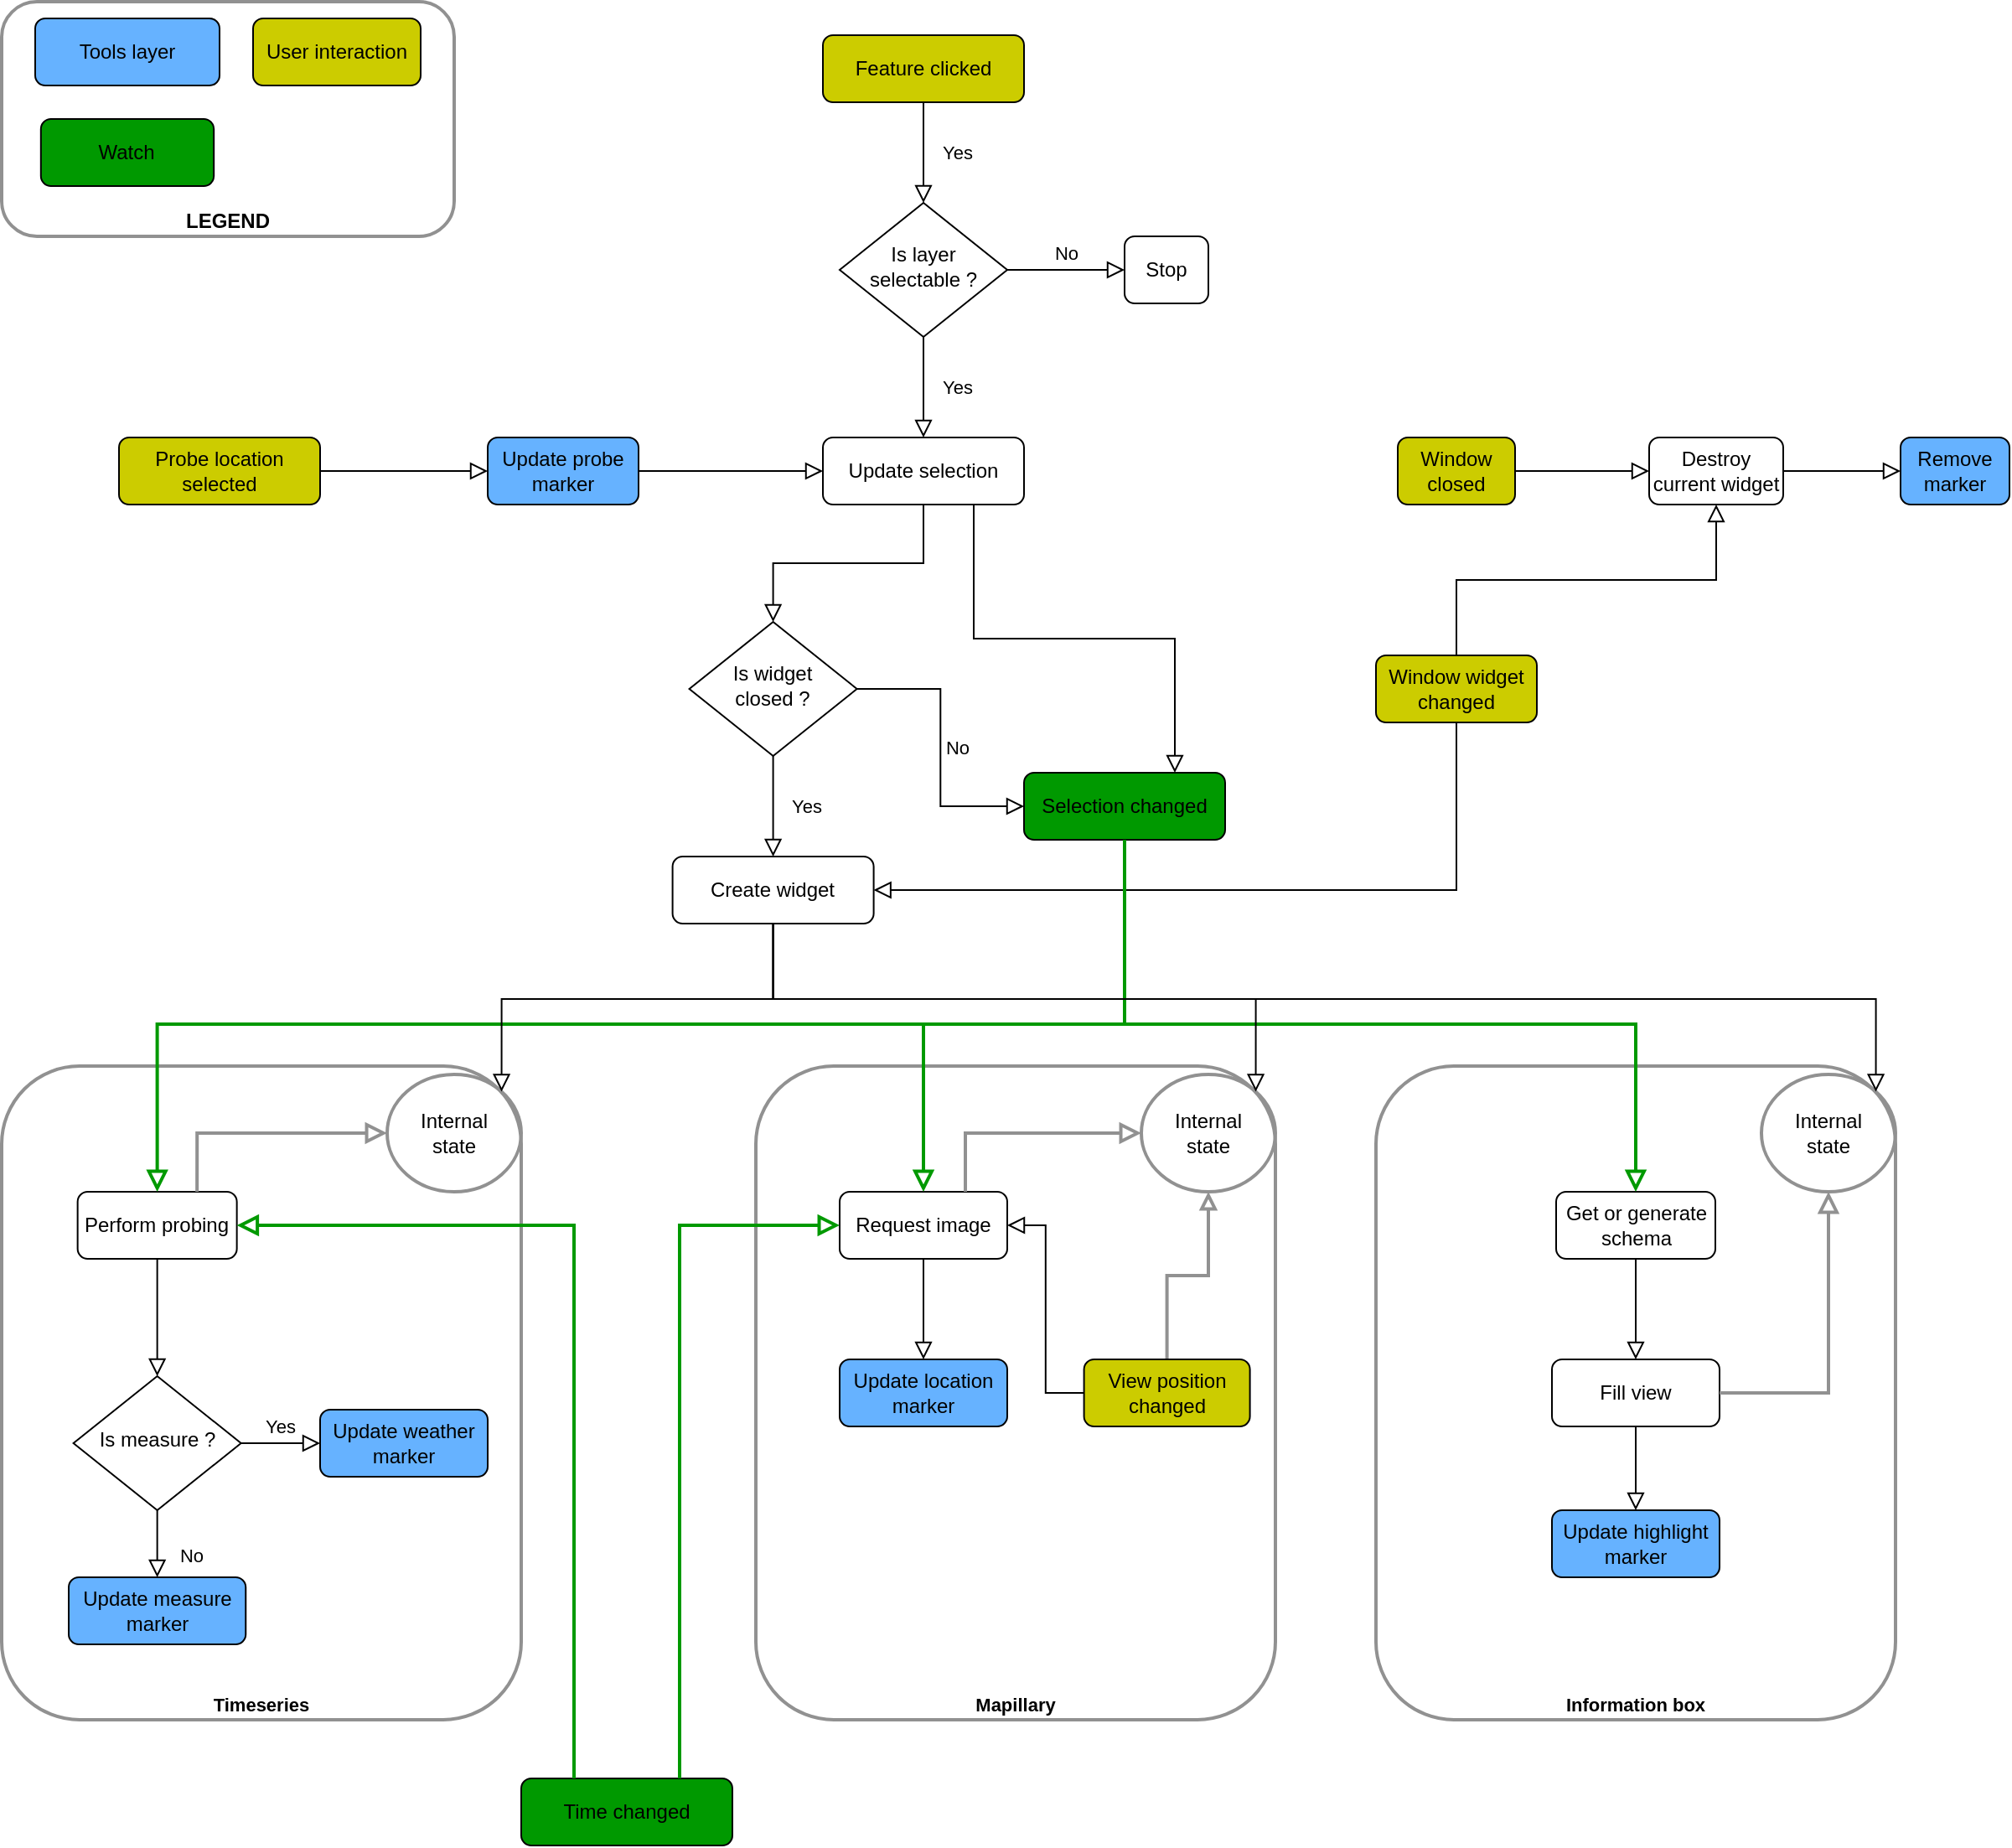 <mxfile version="13.0.2" type="github" pages="2">
  <diagram id="C5RBs43oDa-KdzZeNtuy" name="Version 1">
    <mxGraphModel grid="1" gridSize="10" guides="1" tooltips="1" connect="1" arrows="1" page="1" fold="1" pageScale="1" pageWidth="827" pageHeight="1169" math="0" shadow="0">
      <root>
        <mxCell id="WIyWlLk6GJQsqaUBKTNV-0" />
        <mxCell id="WIyWlLk6GJQsqaUBKTNV-1" parent="WIyWlLk6GJQsqaUBKTNV-0" />
        <mxCell id="vfSfb78cWZUa1gDCjAym-44" value="&lt;span style=&quot;font-size: 11px ; font-weight: 700&quot;&gt;Mapillary&lt;/span&gt;" style="rounded=1;whiteSpace=wrap;html=1;strokeColor=#919191;strokeWidth=2;fillColor=#FFFFFF00;verticalAlign=bottom;" parent="WIyWlLk6GJQsqaUBKTNV-1" vertex="1">
          <mxGeometry x="510" y="665" width="310" height="390" as="geometry" />
        </mxCell>
        <mxCell id="vfSfb78cWZUa1gDCjAym-45" value="&lt;span style=&quot;font-size: 11px&quot;&gt;&lt;b&gt;Information box&lt;br&gt;&lt;/b&gt;&lt;/span&gt;" style="rounded=1;whiteSpace=wrap;html=1;strokeColor=#919191;strokeWidth=2;fillColor=#FFFFFF00;verticalAlign=bottom;" parent="WIyWlLk6GJQsqaUBKTNV-1" vertex="1">
          <mxGeometry x="880" y="665" width="310" height="390" as="geometry" />
        </mxCell>
        <mxCell id="vfSfb78cWZUa1gDCjAym-43" value="&lt;span style=&quot;font-size: 11px ; font-weight: 700&quot;&gt;Timeseries&lt;/span&gt;" style="rounded=1;whiteSpace=wrap;html=1;strokeColor=#919191;strokeWidth=2;fillColor=#FFFFFF00;verticalAlign=bottom;" parent="WIyWlLk6GJQsqaUBKTNV-1" vertex="1">
          <mxGeometry x="60" y="665" width="310" height="390" as="geometry" />
        </mxCell>
        <mxCell id="WIyWlLk6GJQsqaUBKTNV-8" value="No" style="rounded=0;html=1;jettySize=auto;orthogonalLoop=1;fontSize=11;endArrow=block;endFill=0;endSize=8;strokeWidth=1;shadow=0;labelBackgroundColor=none;edgeStyle=orthogonalEdgeStyle;" parent="WIyWlLk6GJQsqaUBKTNV-1" source="WIyWlLk6GJQsqaUBKTNV-10" target="WIyWlLk6GJQsqaUBKTNV-11" edge="1">
          <mxGeometry x="0.333" y="20" relative="1" as="geometry">
            <mxPoint as="offset" />
          </mxGeometry>
        </mxCell>
        <mxCell id="WIyWlLk6GJQsqaUBKTNV-9" value="Yes" style="edgeStyle=orthogonalEdgeStyle;rounded=0;html=1;jettySize=auto;orthogonalLoop=1;fontSize=11;endArrow=block;endFill=0;endSize=8;strokeWidth=1;shadow=0;labelBackgroundColor=none;" parent="WIyWlLk6GJQsqaUBKTNV-1" source="WIyWlLk6GJQsqaUBKTNV-10" target="WIyWlLk6GJQsqaUBKTNV-12" edge="1">
          <mxGeometry y="10" relative="1" as="geometry">
            <mxPoint as="offset" />
          </mxGeometry>
        </mxCell>
        <mxCell id="WIyWlLk6GJQsqaUBKTNV-10" value="Is measure ?" style="rhombus;whiteSpace=wrap;html=1;shadow=0;fontFamily=Helvetica;fontSize=12;align=center;strokeWidth=1;spacing=6;spacingTop=-4;" parent="WIyWlLk6GJQsqaUBKTNV-1" vertex="1">
          <mxGeometry x="102.82" y="850" width="100" height="80" as="geometry" />
        </mxCell>
        <mxCell id="WIyWlLk6GJQsqaUBKTNV-11" value="Update measure marker" style="rounded=1;whiteSpace=wrap;html=1;fontSize=12;glass=0;strokeWidth=1;shadow=0;fillColor=#66B2FF;" parent="WIyWlLk6GJQsqaUBKTNV-1" vertex="1">
          <mxGeometry x="100.0" y="970" width="105.63" height="40" as="geometry" />
        </mxCell>
        <mxCell id="WIyWlLk6GJQsqaUBKTNV-12" value="Update weather marker" style="rounded=1;whiteSpace=wrap;html=1;fontSize=12;glass=0;strokeWidth=1;shadow=0;fillColor=#66B2FF;" parent="WIyWlLk6GJQsqaUBKTNV-1" vertex="1">
          <mxGeometry x="250" y="870" width="100" height="40" as="geometry" />
        </mxCell>
        <mxCell id="pCW0Gb2x2I5zyQrK6hDG-2" style="edgeStyle=orthogonalEdgeStyle;rounded=0;orthogonalLoop=1;jettySize=auto;html=1;exitX=0.5;exitY=1;exitDx=0;exitDy=0;entryX=0.5;entryY=0;entryDx=0;entryDy=0;endArrow=block;endFill=0;endSize=8;" parent="WIyWlLk6GJQsqaUBKTNV-1" source="ssbct8zx-_CwylW5RjRk-0" target="WIyWlLk6GJQsqaUBKTNV-10" edge="1">
          <mxGeometry relative="1" as="geometry" />
        </mxCell>
        <mxCell id="ssbct8zx-_CwylW5RjRk-0" value="Perform probing" style="rounded=1;whiteSpace=wrap;html=1;fontSize=12;glass=0;strokeWidth=1;shadow=0;" parent="WIyWlLk6GJQsqaUBKTNV-1" vertex="1">
          <mxGeometry x="105.32" y="740" width="95" height="40" as="geometry" />
        </mxCell>
        <mxCell id="ssbct8zx-_CwylW5RjRk-12" value="Update location marker" style="rounded=1;whiteSpace=wrap;html=1;fontSize=12;glass=0;strokeWidth=1;shadow=0;fillColor=#66B2FF;" parent="WIyWlLk6GJQsqaUBKTNV-1" vertex="1">
          <mxGeometry x="560" y="840" width="100" height="40" as="geometry" />
        </mxCell>
        <mxCell id="ssbct8zx-_CwylW5RjRk-13" value="Request image" style="rounded=1;whiteSpace=wrap;html=1;fontSize=12;glass=0;strokeWidth=1;shadow=0;" parent="WIyWlLk6GJQsqaUBKTNV-1" vertex="1">
          <mxGeometry x="560" y="740" width="100" height="40" as="geometry" />
        </mxCell>
        <mxCell id="pCW0Gb2x2I5zyQrK6hDG-4" style="edgeStyle=orthogonalEdgeStyle;rounded=0;orthogonalLoop=1;jettySize=auto;html=1;exitX=0.5;exitY=1;exitDx=0;exitDy=0;endArrow=block;endFill=0;endSize=8;" parent="WIyWlLk6GJQsqaUBKTNV-1" source="ssbct8zx-_CwylW5RjRk-13" target="ssbct8zx-_CwylW5RjRk-12" edge="1">
          <mxGeometry relative="1" as="geometry">
            <mxPoint x="339.7" y="860" as="sourcePoint" />
            <mxPoint x="609.7" y="900" as="targetPoint" />
          </mxGeometry>
        </mxCell>
        <mxCell id="pCW0Gb2x2I5zyQrK6hDG-7" value="Yes" style="rounded=0;html=1;jettySize=auto;orthogonalLoop=1;fontSize=11;endArrow=block;endFill=0;endSize=8;strokeWidth=1;shadow=0;labelBackgroundColor=none;edgeStyle=orthogonalEdgeStyle;entryX=0.5;entryY=0;entryDx=0;entryDy=0;" parent="WIyWlLk6GJQsqaUBKTNV-1" source="pCW0Gb2x2I5zyQrK6hDG-9" target="WIyWlLk6GJQsqaUBKTNV-3" edge="1">
          <mxGeometry y="20" relative="1" as="geometry">
            <mxPoint as="offset" />
          </mxGeometry>
        </mxCell>
        <mxCell id="pCW0Gb2x2I5zyQrK6hDG-8" value="No" style="edgeStyle=orthogonalEdgeStyle;rounded=0;html=1;jettySize=auto;orthogonalLoop=1;fontSize=11;endArrow=block;endFill=0;endSize=8;strokeWidth=1;shadow=0;labelBackgroundColor=none;" parent="WIyWlLk6GJQsqaUBKTNV-1" source="pCW0Gb2x2I5zyQrK6hDG-9" target="pCW0Gb2x2I5zyQrK6hDG-10" edge="1">
          <mxGeometry y="10" relative="1" as="geometry">
            <mxPoint as="offset" />
          </mxGeometry>
        </mxCell>
        <mxCell id="pCW0Gb2x2I5zyQrK6hDG-9" value="Is layer selectable ?" style="rhombus;whiteSpace=wrap;html=1;shadow=0;fontFamily=Helvetica;fontSize=12;align=center;strokeWidth=1;spacing=6;spacingTop=-4;" parent="WIyWlLk6GJQsqaUBKTNV-1" vertex="1">
          <mxGeometry x="560" y="150" width="100" height="80" as="geometry" />
        </mxCell>
        <mxCell id="pCW0Gb2x2I5zyQrK6hDG-10" value="Stop" style="rounded=1;whiteSpace=wrap;html=1;fontSize=12;glass=0;strokeWidth=1;shadow=0;" parent="WIyWlLk6GJQsqaUBKTNV-1" vertex="1">
          <mxGeometry x="730" y="170" width="50" height="40" as="geometry" />
        </mxCell>
        <mxCell id="pCW0Gb2x2I5zyQrK6hDG-15" value="Fill view" style="rounded=1;whiteSpace=wrap;html=1;fontSize=12;glass=0;strokeWidth=1;shadow=0;" parent="WIyWlLk6GJQsqaUBKTNV-1" vertex="1">
          <mxGeometry x="985.0" y="840" width="100" height="40" as="geometry" />
        </mxCell>
        <mxCell id="pCW0Gb2x2I5zyQrK6hDG-16" style="edgeStyle=orthogonalEdgeStyle;rounded=0;orthogonalLoop=1;jettySize=auto;html=1;exitX=0.5;exitY=1;exitDx=0;exitDy=0;entryX=0.5;entryY=0;entryDx=0;entryDy=0;endArrow=block;endFill=0;endSize=8;" parent="WIyWlLk6GJQsqaUBKTNV-1" source="pCW0Gb2x2I5zyQrK6hDG-17" target="pCW0Gb2x2I5zyQrK6hDG-15" edge="1">
          <mxGeometry relative="1" as="geometry">
            <mxPoint x="1022.52" y="830" as="targetPoint" />
          </mxGeometry>
        </mxCell>
        <mxCell id="pCW0Gb2x2I5zyQrK6hDG-17" value="Get or generate schema" style="rounded=1;whiteSpace=wrap;html=1;fontSize=12;glass=0;strokeWidth=1;shadow=0;" parent="WIyWlLk6GJQsqaUBKTNV-1" vertex="1">
          <mxGeometry x="987.5" y="740" width="95" height="40" as="geometry" />
        </mxCell>
        <mxCell id="pCW0Gb2x2I5zyQrK6hDG-20" value="Time changed" style="rounded=1;whiteSpace=wrap;html=1;fontSize=12;glass=0;strokeWidth=1;shadow=0;fillColor=#009900;" parent="WIyWlLk6GJQsqaUBKTNV-1" vertex="1">
          <mxGeometry x="370" y="1090" width="126" height="40" as="geometry" />
        </mxCell>
        <mxCell id="pCW0Gb2x2I5zyQrK6hDG-21" style="edgeStyle=orthogonalEdgeStyle;rounded=0;orthogonalLoop=1;jettySize=auto;html=1;exitX=0.25;exitY=0;exitDx=0;exitDy=0;entryX=1;entryY=0.5;entryDx=0;entryDy=0;endArrow=block;endFill=0;endSize=8;strokeColor=#009900;strokeWidth=2;" parent="WIyWlLk6GJQsqaUBKTNV-1" source="pCW0Gb2x2I5zyQrK6hDG-20" target="ssbct8zx-_CwylW5RjRk-0" edge="1">
          <mxGeometry relative="1" as="geometry">
            <mxPoint x="265.02" y="1060" as="sourcePoint" />
            <mxPoint x="372.52" y="990" as="targetPoint" />
          </mxGeometry>
        </mxCell>
        <mxCell id="pCW0Gb2x2I5zyQrK6hDG-22" style="edgeStyle=orthogonalEdgeStyle;rounded=0;orthogonalLoop=1;jettySize=auto;html=1;exitX=0.75;exitY=0;exitDx=0;exitDy=0;entryX=0;entryY=0.5;entryDx=0;entryDy=0;endArrow=block;endFill=0;endSize=8;strokeWidth=2;strokeColor=#009900;" parent="WIyWlLk6GJQsqaUBKTNV-1" source="pCW0Gb2x2I5zyQrK6hDG-20" target="ssbct8zx-_CwylW5RjRk-13" edge="1">
          <mxGeometry relative="1" as="geometry">
            <mxPoint x="406.52" y="1220" as="sourcePoint" />
            <mxPoint x="406.52" y="989" as="targetPoint" />
          </mxGeometry>
        </mxCell>
        <mxCell id="pCW0Gb2x2I5zyQrK6hDG-23" value="Probe location selected" style="rounded=1;whiteSpace=wrap;html=1;fontSize=12;glass=0;strokeWidth=1;shadow=0;fillColor=#CCCC00;" parent="WIyWlLk6GJQsqaUBKTNV-1" vertex="1">
          <mxGeometry x="130" y="290" width="120" height="40" as="geometry" />
        </mxCell>
        <mxCell id="pCW0Gb2x2I5zyQrK6hDG-24" style="edgeStyle=orthogonalEdgeStyle;rounded=0;orthogonalLoop=1;jettySize=auto;html=1;endArrow=block;endFill=0;endSize=8;entryX=0;entryY=0.5;entryDx=0;entryDy=0;" parent="WIyWlLk6GJQsqaUBKTNV-1" source="vfSfb78cWZUa1gDCjAym-16" target="WIyWlLk6GJQsqaUBKTNV-3" edge="1">
          <mxGeometry relative="1" as="geometry">
            <mxPoint x="120" y="1020" as="sourcePoint" />
            <mxPoint x="40" y="120" as="targetPoint" />
          </mxGeometry>
        </mxCell>
        <mxCell id="pCW0Gb2x2I5zyQrK6hDG-25" value="Window widget changed" style="rounded=1;whiteSpace=wrap;html=1;fontSize=12;glass=0;strokeWidth=1;shadow=0;fillColor=#CCCC00;" parent="WIyWlLk6GJQsqaUBKTNV-1" vertex="1">
          <mxGeometry x="880" y="420" width="96" height="40" as="geometry" />
        </mxCell>
        <mxCell id="pCW0Gb2x2I5zyQrK6hDG-29" value="Destroy current widget" style="rounded=1;whiteSpace=wrap;html=1;fontSize=12;glass=0;strokeWidth=1;shadow=0;" parent="WIyWlLk6GJQsqaUBKTNV-1" vertex="1">
          <mxGeometry x="1043" y="290" width="80" height="40" as="geometry" />
        </mxCell>
        <mxCell id="pCW0Gb2x2I5zyQrK6hDG-30" style="edgeStyle=orthogonalEdgeStyle;rounded=0;orthogonalLoop=1;jettySize=auto;html=1;exitX=1;exitY=0.5;exitDx=0;exitDy=0;entryX=0;entryY=0.5;entryDx=0;entryDy=0;endArrow=block;endFill=0;endSize=8;" parent="WIyWlLk6GJQsqaUBKTNV-1" source="vfSfb78cWZUa1gDCjAym-10" target="pCW0Gb2x2I5zyQrK6hDG-29" edge="1">
          <mxGeometry relative="1" as="geometry">
            <mxPoint x="875.5" y="-40" as="sourcePoint" />
            <mxPoint x="983" y="-110" as="targetPoint" />
          </mxGeometry>
        </mxCell>
        <mxCell id="pCW0Gb2x2I5zyQrK6hDG-33" value="Remove&lt;br&gt;marker" style="rounded=1;whiteSpace=wrap;html=1;fontSize=12;glass=0;strokeWidth=1;shadow=0;fillColor=#66B2FF;" parent="WIyWlLk6GJQsqaUBKTNV-1" vertex="1">
          <mxGeometry x="1193" y="290" width="65" height="40" as="geometry" />
        </mxCell>
        <mxCell id="pCW0Gb2x2I5zyQrK6hDG-34" style="edgeStyle=orthogonalEdgeStyle;rounded=0;orthogonalLoop=1;jettySize=auto;html=1;exitX=1;exitY=0.5;exitDx=0;exitDy=0;endArrow=block;endFill=0;endSize=8;" parent="WIyWlLk6GJQsqaUBKTNV-1" source="pCW0Gb2x2I5zyQrK6hDG-29" target="pCW0Gb2x2I5zyQrK6hDG-33" edge="1">
          <mxGeometry relative="1" as="geometry">
            <mxPoint x="875.5" y="-40" as="sourcePoint" />
            <mxPoint x="1203" y="310" as="targetPoint" />
          </mxGeometry>
        </mxCell>
        <mxCell id="vfSfb78cWZUa1gDCjAym-0" value="Feature clicked" style="rounded=1;whiteSpace=wrap;html=1;fontSize=12;glass=0;strokeWidth=1;shadow=0;fillColor=#CCCC00;" parent="WIyWlLk6GJQsqaUBKTNV-1" vertex="1">
          <mxGeometry x="550" y="50" width="120" height="40" as="geometry" />
        </mxCell>
        <mxCell id="WIyWlLk6GJQsqaUBKTNV-3" value="Update selection" style="rounded=1;whiteSpace=wrap;html=1;fontSize=12;glass=0;strokeWidth=1;shadow=0;" parent="WIyWlLk6GJQsqaUBKTNV-1" vertex="1">
          <mxGeometry x="550" y="290" width="120" height="40" as="geometry" />
        </mxCell>
        <mxCell id="vfSfb78cWZUa1gDCjAym-4" value="Create widget" style="rounded=1;whiteSpace=wrap;html=1;fontSize=12;glass=0;strokeWidth=1;shadow=0;" parent="WIyWlLk6GJQsqaUBKTNV-1" vertex="1">
          <mxGeometry x="460.3" y="540" width="120" height="40" as="geometry" />
        </mxCell>
        <mxCell id="vfSfb78cWZUa1gDCjAym-6" style="edgeStyle=orthogonalEdgeStyle;rounded=0;orthogonalLoop=1;jettySize=auto;html=1;exitX=0.5;exitY=1;exitDx=0;exitDy=0;endArrow=block;endFill=0;endSize=8;entryX=0.5;entryY=0;entryDx=0;entryDy=0;" parent="WIyWlLk6GJQsqaUBKTNV-1" source="WIyWlLk6GJQsqaUBKTNV-3" target="vfSfb78cWZUa1gDCjAym-38" edge="1">
          <mxGeometry relative="1" as="geometry">
            <mxPoint x="620" y="620" as="sourcePoint" />
            <mxPoint x="610" y="370" as="targetPoint" />
          </mxGeometry>
        </mxCell>
        <mxCell id="vfSfb78cWZUa1gDCjAym-10" value="Window closed" style="rounded=1;whiteSpace=wrap;html=1;fillColor=#CCCC00;" parent="WIyWlLk6GJQsqaUBKTNV-1" vertex="1">
          <mxGeometry x="893" y="290" width="70" height="40" as="geometry" />
        </mxCell>
        <mxCell id="vfSfb78cWZUa1gDCjAym-11" value="Update highlight marker" style="rounded=1;whiteSpace=wrap;html=1;fontSize=12;glass=0;strokeWidth=1;shadow=0;fillColor=#66B2FF;" parent="WIyWlLk6GJQsqaUBKTNV-1" vertex="1">
          <mxGeometry x="985.0" y="930" width="100" height="40" as="geometry" />
        </mxCell>
        <mxCell id="vfSfb78cWZUa1gDCjAym-12" style="edgeStyle=orthogonalEdgeStyle;rounded=0;orthogonalLoop=1;jettySize=auto;html=1;exitX=0.5;exitY=1;exitDx=0;exitDy=0;entryX=0.5;entryY=0;entryDx=0;entryDy=0;endArrow=block;endFill=0;endSize=8;" parent="WIyWlLk6GJQsqaUBKTNV-1" source="pCW0Gb2x2I5zyQrK6hDG-15" target="vfSfb78cWZUa1gDCjAym-11" edge="1">
          <mxGeometry relative="1" as="geometry">
            <mxPoint x="1020.02" y="880" as="sourcePoint" />
            <mxPoint x="1020.02" y="950" as="targetPoint" />
          </mxGeometry>
        </mxCell>
        <mxCell id="vfSfb78cWZUa1gDCjAym-13" style="edgeStyle=orthogonalEdgeStyle;rounded=0;orthogonalLoop=1;jettySize=auto;html=1;exitX=0.5;exitY=1;exitDx=0;exitDy=0;endArrow=block;endFill=0;endSize=8;entryX=1;entryY=0.5;entryDx=0;entryDy=0;" parent="WIyWlLk6GJQsqaUBKTNV-1" source="pCW0Gb2x2I5zyQrK6hDG-25" target="vfSfb78cWZUa1gDCjAym-4" edge="1">
          <mxGeometry relative="1" as="geometry">
            <mxPoint x="1173" y="520" as="sourcePoint" />
            <mxPoint x="928" y="540" as="targetPoint" />
          </mxGeometry>
        </mxCell>
        <mxCell id="vfSfb78cWZUa1gDCjAym-15" style="edgeStyle=orthogonalEdgeStyle;rounded=0;orthogonalLoop=1;jettySize=auto;html=1;exitX=0.5;exitY=0;exitDx=0;exitDy=0;endArrow=block;endFill=0;endSize=8;entryX=0.5;entryY=1;entryDx=0;entryDy=0;" parent="WIyWlLk6GJQsqaUBKTNV-1" source="pCW0Gb2x2I5zyQrK6hDG-25" target="pCW0Gb2x2I5zyQrK6hDG-29" edge="1">
          <mxGeometry relative="1" as="geometry">
            <mxPoint x="1133" y="400" as="sourcePoint" />
            <mxPoint x="1123" y="300" as="targetPoint" />
          </mxGeometry>
        </mxCell>
        <mxCell id="vfSfb78cWZUa1gDCjAym-16" value="Update probe marker" style="rounded=1;whiteSpace=wrap;html=1;fontSize=12;glass=0;strokeWidth=1;shadow=0;fillColor=#66B2FF;" parent="WIyWlLk6GJQsqaUBKTNV-1" vertex="1">
          <mxGeometry x="350" y="290" width="90" height="40" as="geometry" />
        </mxCell>
        <mxCell id="vfSfb78cWZUa1gDCjAym-17" style="edgeStyle=orthogonalEdgeStyle;rounded=0;orthogonalLoop=1;jettySize=auto;html=1;exitX=1;exitY=0.5;exitDx=0;exitDy=0;endArrow=block;endFill=0;endSize=8;entryX=0;entryY=0.5;entryDx=0;entryDy=0;" parent="WIyWlLk6GJQsqaUBKTNV-1" source="pCW0Gb2x2I5zyQrK6hDG-23" target="vfSfb78cWZUa1gDCjAym-16" edge="1">
          <mxGeometry relative="1" as="geometry">
            <mxPoint x="220" y="350" as="sourcePoint" />
            <mxPoint x="580" y="470" as="targetPoint" />
          </mxGeometry>
        </mxCell>
        <mxCell id="kpdP6daO70CKiv6XmIbO-0" style="edgeStyle=orthogonalEdgeStyle;rounded=0;orthogonalLoop=1;jettySize=auto;html=1;endArrow=block;endFill=0;strokeWidth=2;strokeColor=#919191;" edge="1" parent="WIyWlLk6GJQsqaUBKTNV-1" source="vfSfb78cWZUa1gDCjAym-21" target="vfSfb78cWZUa1gDCjAym-51">
          <mxGeometry relative="1" as="geometry" />
        </mxCell>
        <mxCell id="vfSfb78cWZUa1gDCjAym-21" value="View position changed" style="rounded=1;whiteSpace=wrap;html=1;fontSize=12;glass=0;strokeWidth=1;shadow=0;fillColor=#CCCC00;" parent="WIyWlLk6GJQsqaUBKTNV-1" vertex="1">
          <mxGeometry x="705.8" y="840" width="99" height="40" as="geometry" />
        </mxCell>
        <mxCell id="vfSfb78cWZUa1gDCjAym-22" style="edgeStyle=orthogonalEdgeStyle;rounded=0;orthogonalLoop=1;jettySize=auto;html=1;exitX=0;exitY=0.5;exitDx=0;exitDy=0;entryX=1;entryY=0.5;entryDx=0;entryDy=0;endArrow=block;endFill=0;endSize=8;" parent="WIyWlLk6GJQsqaUBKTNV-1" source="vfSfb78cWZUa1gDCjAym-21" target="ssbct8zx-_CwylW5RjRk-13" edge="1">
          <mxGeometry relative="1" as="geometry">
            <mxPoint x="528.2" y="1000" as="sourcePoint" />
            <mxPoint x="569.7" y="750" as="targetPoint" />
          </mxGeometry>
        </mxCell>
        <mxCell id="vfSfb78cWZUa1gDCjAym-24" value="Selection changed" style="rounded=1;whiteSpace=wrap;html=1;fontSize=12;glass=0;strokeWidth=1;shadow=0;fillColor=#009900;" parent="WIyWlLk6GJQsqaUBKTNV-1" vertex="1">
          <mxGeometry x="670" y="490" width="120" height="40" as="geometry" />
        </mxCell>
        <mxCell id="vfSfb78cWZUa1gDCjAym-25" style="edgeStyle=orthogonalEdgeStyle;rounded=0;orthogonalLoop=1;jettySize=auto;html=1;exitX=0.5;exitY=1;exitDx=0;exitDy=0;entryX=0.5;entryY=0;entryDx=0;entryDy=0;endArrow=block;endFill=0;endSize=8;strokeWidth=2;strokeColor=#009900;" parent="WIyWlLk6GJQsqaUBKTNV-1" source="vfSfb78cWZUa1gDCjAym-24" target="ssbct8zx-_CwylW5RjRk-13" edge="1">
          <mxGeometry relative="1" as="geometry">
            <mxPoint x="528.2" y="930" as="sourcePoint" />
            <mxPoint x="569.7" y="680" as="targetPoint" />
            <Array as="points">
              <mxPoint x="730" y="640" />
              <mxPoint x="610" y="640" />
            </Array>
          </mxGeometry>
        </mxCell>
        <mxCell id="vfSfb78cWZUa1gDCjAym-26" style="edgeStyle=orthogonalEdgeStyle;rounded=0;orthogonalLoop=1;jettySize=auto;html=1;exitX=0.5;exitY=1;exitDx=0;exitDy=0;entryX=0.5;entryY=0;entryDx=0;entryDy=0;endArrow=block;endFill=0;endSize=8;strokeWidth=2;strokeColor=#009900;" parent="WIyWlLk6GJQsqaUBKTNV-1" source="vfSfb78cWZUa1gDCjAym-24" target="ssbct8zx-_CwylW5RjRk-0" edge="1">
          <mxGeometry relative="1" as="geometry">
            <mxPoint x="819.7" y="1070" as="sourcePoint" />
            <mxPoint x="644.7" y="700" as="targetPoint" />
            <Array as="points">
              <mxPoint x="730" y="640" />
              <mxPoint x="153" y="640" />
            </Array>
          </mxGeometry>
        </mxCell>
        <mxCell id="vfSfb78cWZUa1gDCjAym-27" style="edgeStyle=orthogonalEdgeStyle;rounded=0;orthogonalLoop=1;jettySize=auto;html=1;exitX=0.5;exitY=1;exitDx=0;exitDy=0;endArrow=block;endFill=0;endSize=8;strokeColor=#009900;strokeWidth=2;" parent="WIyWlLk6GJQsqaUBKTNV-1" source="vfSfb78cWZUa1gDCjAym-24" target="pCW0Gb2x2I5zyQrK6hDG-17" edge="1">
          <mxGeometry relative="1" as="geometry">
            <mxPoint x="759.7" y="1090" as="sourcePoint" />
            <mxPoint x="185.02" y="680" as="targetPoint" />
            <Array as="points">
              <mxPoint x="730" y="640" />
              <mxPoint x="1035" y="640" />
            </Array>
          </mxGeometry>
        </mxCell>
        <mxCell id="vfSfb78cWZUa1gDCjAym-33" value="" style="group" parent="WIyWlLk6GJQsqaUBKTNV-1" vertex="1" connectable="0">
          <mxGeometry x="60" y="30" width="270" height="140" as="geometry" />
        </mxCell>
        <mxCell id="vfSfb78cWZUa1gDCjAym-23" value="Tools layer" style="rounded=1;whiteSpace=wrap;html=1;fontSize=12;glass=0;strokeWidth=1;shadow=0;fillColor=#66B2FF;" parent="vfSfb78cWZUa1gDCjAym-33" vertex="1">
          <mxGeometry x="20" y="10" width="110" height="40" as="geometry" />
        </mxCell>
        <mxCell id="vfSfb78cWZUa1gDCjAym-28" value="Watch" style="rounded=1;whiteSpace=wrap;html=1;fontSize=12;glass=0;strokeWidth=1;shadow=0;fillColor=#009900;" parent="vfSfb78cWZUa1gDCjAym-33" vertex="1">
          <mxGeometry x="23.41" y="70" width="103.18" height="40" as="geometry" />
        </mxCell>
        <mxCell id="vfSfb78cWZUa1gDCjAym-29" value="User interaction" style="rounded=1;whiteSpace=wrap;html=1;fillColor=#CCCC00;" parent="vfSfb78cWZUa1gDCjAym-33" vertex="1">
          <mxGeometry x="150" y="10" width="100" height="40" as="geometry" />
        </mxCell>
        <mxCell id="vfSfb78cWZUa1gDCjAym-32" value="LEGEND" style="rounded=1;whiteSpace=wrap;html=1;fillColor=#FFFFFF00;strokeWidth=2;strokeColor=#919191;verticalAlign=bottom;fontStyle=1" parent="vfSfb78cWZUa1gDCjAym-33" vertex="1">
          <mxGeometry width="270" height="140" as="geometry" />
        </mxCell>
        <mxCell id="vfSfb78cWZUa1gDCjAym-35" value="Yes" style="rounded=0;html=1;jettySize=auto;orthogonalLoop=1;fontSize=11;endArrow=block;endFill=0;endSize=8;strokeWidth=1;shadow=0;labelBackgroundColor=none;edgeStyle=orthogonalEdgeStyle;exitX=0.5;exitY=1;exitDx=0;exitDy=0;" parent="WIyWlLk6GJQsqaUBKTNV-1" source="vfSfb78cWZUa1gDCjAym-0" target="pCW0Gb2x2I5zyQrK6hDG-9" edge="1">
          <mxGeometry y="20" relative="1" as="geometry">
            <mxPoint as="offset" />
            <mxPoint x="620" y="250" as="sourcePoint" />
            <mxPoint x="620" y="300" as="targetPoint" />
          </mxGeometry>
        </mxCell>
        <mxCell id="vfSfb78cWZUa1gDCjAym-36" value="Yes" style="rounded=0;html=1;jettySize=auto;orthogonalLoop=1;fontSize=11;endArrow=block;endFill=0;endSize=8;strokeWidth=1;shadow=0;labelBackgroundColor=none;edgeStyle=orthogonalEdgeStyle;" parent="WIyWlLk6GJQsqaUBKTNV-1" source="vfSfb78cWZUa1gDCjAym-38" target="vfSfb78cWZUa1gDCjAym-4" edge="1">
          <mxGeometry y="20" relative="1" as="geometry">
            <mxPoint as="offset" />
            <mxPoint x="610" y="510" as="targetPoint" />
          </mxGeometry>
        </mxCell>
        <mxCell id="vfSfb78cWZUa1gDCjAym-37" value="No" style="edgeStyle=orthogonalEdgeStyle;rounded=0;html=1;jettySize=auto;orthogonalLoop=1;fontSize=11;endArrow=block;endFill=0;endSize=8;strokeWidth=1;shadow=0;labelBackgroundColor=none;exitX=1;exitY=0.5;exitDx=0;exitDy=0;entryX=0;entryY=0.5;entryDx=0;entryDy=0;" parent="WIyWlLk6GJQsqaUBKTNV-1" source="vfSfb78cWZUa1gDCjAym-38" target="vfSfb78cWZUa1gDCjAym-24" edge="1">
          <mxGeometry y="10" relative="1" as="geometry">
            <mxPoint as="offset" />
            <mxPoint x="840" y="540" as="targetPoint" />
          </mxGeometry>
        </mxCell>
        <mxCell id="vfSfb78cWZUa1gDCjAym-38" value="Is widget&lt;br&gt;closed ?" style="rhombus;whiteSpace=wrap;html=1;shadow=0;fontFamily=Helvetica;fontSize=12;align=center;strokeWidth=1;spacing=6;spacingTop=-4;" parent="WIyWlLk6GJQsqaUBKTNV-1" vertex="1">
          <mxGeometry x="470.3" y="400" width="100" height="80" as="geometry" />
        </mxCell>
        <mxCell id="vfSfb78cWZUa1gDCjAym-47" style="edgeStyle=orthogonalEdgeStyle;rounded=0;orthogonalLoop=1;jettySize=auto;html=1;endArrow=block;endFill=0;endSize=8;entryX=0.75;entryY=0;entryDx=0;entryDy=0;exitX=0.75;exitY=1;exitDx=0;exitDy=0;" parent="WIyWlLk6GJQsqaUBKTNV-1" source="WIyWlLk6GJQsqaUBKTNV-3" target="vfSfb78cWZUa1gDCjAym-24" edge="1">
          <mxGeometry relative="1" as="geometry">
            <mxPoint x="610" y="530" as="sourcePoint" />
            <mxPoint x="620" y="380" as="targetPoint" />
          </mxGeometry>
        </mxCell>
        <mxCell id="vfSfb78cWZUa1gDCjAym-48" value="Internal&lt;br&gt;state" style="ellipse;whiteSpace=wrap;html=1;strokeColor=#919191;strokeWidth=2;fillColor=#FFFFFF00;" parent="WIyWlLk6GJQsqaUBKTNV-1" vertex="1">
          <mxGeometry x="290" y="670" width="80" height="70" as="geometry" />
        </mxCell>
        <mxCell id="vfSfb78cWZUa1gDCjAym-51" value="Internal&lt;br&gt;state" style="ellipse;whiteSpace=wrap;html=1;strokeColor=#919191;strokeWidth=2;fillColor=#FFFFFF00;" parent="WIyWlLk6GJQsqaUBKTNV-1" vertex="1">
          <mxGeometry x="740" y="670" width="80" height="70" as="geometry" />
        </mxCell>
        <mxCell id="vfSfb78cWZUa1gDCjAym-52" value="Internal&lt;br&gt;state" style="ellipse;whiteSpace=wrap;html=1;strokeColor=#919191;strokeWidth=2;fillColor=#FFFFFF00;" parent="WIyWlLk6GJQsqaUBKTNV-1" vertex="1">
          <mxGeometry x="1110" y="670" width="80" height="70" as="geometry" />
        </mxCell>
        <mxCell id="vfSfb78cWZUa1gDCjAym-53" style="edgeStyle=orthogonalEdgeStyle;rounded=0;orthogonalLoop=1;jettySize=auto;html=1;exitX=0.5;exitY=1;exitDx=0;exitDy=0;endArrow=block;endFill=0;endSize=8;entryX=1;entryY=0;entryDx=0;entryDy=0;" parent="WIyWlLk6GJQsqaUBKTNV-1" source="vfSfb78cWZUa1gDCjAym-4" target="vfSfb78cWZUa1gDCjAym-48" edge="1">
          <mxGeometry relative="1" as="geometry">
            <mxPoint x="1133" y="320" as="sourcePoint" />
            <mxPoint x="1203" y="320" as="targetPoint" />
          </mxGeometry>
        </mxCell>
        <mxCell id="vfSfb78cWZUa1gDCjAym-54" style="edgeStyle=orthogonalEdgeStyle;rounded=0;orthogonalLoop=1;jettySize=auto;html=1;exitX=0.5;exitY=1;exitDx=0;exitDy=0;endArrow=block;endFill=0;endSize=8;entryX=1;entryY=0;entryDx=0;entryDy=0;" parent="WIyWlLk6GJQsqaUBKTNV-1" source="vfSfb78cWZUa1gDCjAym-4" target="vfSfb78cWZUa1gDCjAym-51" edge="1">
          <mxGeometry relative="1" as="geometry">
            <mxPoint x="530.3" y="590" as="sourcePoint" />
            <mxPoint x="368.284" y="690.251" as="targetPoint" />
          </mxGeometry>
        </mxCell>
        <mxCell id="vfSfb78cWZUa1gDCjAym-55" style="edgeStyle=orthogonalEdgeStyle;rounded=0;orthogonalLoop=1;jettySize=auto;html=1;exitX=0.5;exitY=1;exitDx=0;exitDy=0;endArrow=block;endFill=0;endSize=8;entryX=1;entryY=0;entryDx=0;entryDy=0;" parent="WIyWlLk6GJQsqaUBKTNV-1" source="vfSfb78cWZUa1gDCjAym-4" target="vfSfb78cWZUa1gDCjAym-52" edge="1">
          <mxGeometry relative="1" as="geometry">
            <mxPoint x="530.3" y="590" as="sourcePoint" />
            <mxPoint x="790" y="680" as="targetPoint" />
          </mxGeometry>
        </mxCell>
        <mxCell id="vfSfb78cWZUa1gDCjAym-56" style="edgeStyle=orthogonalEdgeStyle;rounded=0;orthogonalLoop=1;jettySize=auto;html=1;endArrow=block;endFill=0;endSize=8;exitX=0.75;exitY=0;exitDx=0;exitDy=0;strokeWidth=2;strokeColor=#919191;" edge="1" parent="WIyWlLk6GJQsqaUBKTNV-1" source="ssbct8zx-_CwylW5RjRk-0" target="vfSfb78cWZUa1gDCjAym-48">
          <mxGeometry relative="1" as="geometry">
            <mxPoint x="1133" y="320" as="sourcePoint" />
            <mxPoint x="1203" y="320" as="targetPoint" />
          </mxGeometry>
        </mxCell>
        <mxCell id="vfSfb78cWZUa1gDCjAym-57" style="edgeStyle=orthogonalEdgeStyle;rounded=0;orthogonalLoop=1;jettySize=auto;html=1;endArrow=block;endFill=0;endSize=8;exitX=0.75;exitY=0;exitDx=0;exitDy=0;strokeWidth=2;strokeColor=#919191;" edge="1" parent="WIyWlLk6GJQsqaUBKTNV-1" source="ssbct8zx-_CwylW5RjRk-13" target="vfSfb78cWZUa1gDCjAym-51">
          <mxGeometry relative="1" as="geometry">
            <mxPoint x="186.57" y="750" as="sourcePoint" />
            <mxPoint x="300" y="715" as="targetPoint" />
          </mxGeometry>
        </mxCell>
        <mxCell id="vfSfb78cWZUa1gDCjAym-58" style="edgeStyle=orthogonalEdgeStyle;rounded=0;orthogonalLoop=1;jettySize=auto;html=1;endArrow=block;endFill=0;endSize=8;exitX=1;exitY=0.5;exitDx=0;exitDy=0;strokeColor=#919191;strokeWidth=2;" edge="1" parent="WIyWlLk6GJQsqaUBKTNV-1" source="pCW0Gb2x2I5zyQrK6hDG-15" target="vfSfb78cWZUa1gDCjAym-52">
          <mxGeometry relative="1" as="geometry">
            <mxPoint x="670" y="750" as="sourcePoint" />
            <mxPoint x="750" y="715" as="targetPoint" />
          </mxGeometry>
        </mxCell>
      </root>
    </mxGraphModel>
  </diagram>
  <diagram id="drjzPMCBfd56ZQEKtEi_" name="Version 2">
    <mxGraphModel dx="2062" dy="1122" grid="1" gridSize="10" guides="1" tooltips="1" connect="1" arrows="1" fold="1" page="1" pageScale="1" pageWidth="827" pageHeight="1169" background="#ffffff" math="0" shadow="0">
      <root>
        <mxCell id="V2hWgAb3W8Thl60gHnTr-0" />
        <mxCell id="V2hWgAb3W8Thl60gHnTr-1" parent="V2hWgAb3W8Thl60gHnTr-0" />
        <mxCell id="UZxpzEzR6JHPjv615JEX-0" value="&lt;span style=&quot;font-size: 11px ; font-weight: 700&quot;&gt;Mapillary&lt;/span&gt;" style="rounded=1;whiteSpace=wrap;html=1;strokeColor=#919191;strokeWidth=2;fillColor=#FFFFFF00;verticalAlign=bottom;arcSize=3;" vertex="1" parent="V2hWgAb3W8Thl60gHnTr-1">
          <mxGeometry x="455.3" y="591.25" width="310" height="437.5" as="geometry" />
        </mxCell>
        <mxCell id="UZxpzEzR6JHPjv615JEX-1" value="&lt;span style=&quot;font-size: 11px&quot;&gt;&lt;b&gt;Information box&lt;br&gt;&lt;/b&gt;&lt;/span&gt;" style="rounded=1;whiteSpace=wrap;html=1;strokeColor=#919191;strokeWidth=2;fillColor=#FFFFFF00;verticalAlign=bottom;arcSize=4;" vertex="1" parent="V2hWgAb3W8Thl60gHnTr-1">
          <mxGeometry x="825.3" y="591.25" width="310" height="437.5" as="geometry" />
        </mxCell>
        <mxCell id="UZxpzEzR6JHPjv615JEX-2" value="&lt;span style=&quot;font-size: 11px ; font-weight: 700&quot;&gt;TimeSeries&lt;/span&gt;" style="rounded=1;whiteSpace=wrap;html=1;strokeColor=#919191;strokeWidth=2;fillColor=#FFFFFF00;verticalAlign=bottom;arcSize=3;" vertex="1" parent="V2hWgAb3W8Thl60gHnTr-1">
          <mxGeometry x="85.3" y="593.75" width="310" height="435" as="geometry" />
        </mxCell>
        <mxCell id="UZxpzEzR6JHPjv615JEX-3" value="No" style="rounded=0;html=1;jettySize=auto;orthogonalLoop=1;fontSize=11;endArrow=block;endFill=0;endSize=8;strokeWidth=1;shadow=0;labelBackgroundColor=none;edgeStyle=orthogonalEdgeStyle;" edge="1" parent="V2hWgAb3W8Thl60gHnTr-1" source="UZxpzEzR6JHPjv615JEX-5" target="UZxpzEzR6JHPjv615JEX-6">
          <mxGeometry x="0.333" y="20" relative="1" as="geometry">
            <mxPoint as="offset" />
          </mxGeometry>
        </mxCell>
        <mxCell id="UZxpzEzR6JHPjv615JEX-4" value="Yes" style="edgeStyle=orthogonalEdgeStyle;rounded=0;html=1;jettySize=auto;orthogonalLoop=1;fontSize=11;endArrow=block;endFill=0;endSize=8;strokeWidth=1;shadow=0;labelBackgroundColor=none;" edge="1" parent="V2hWgAb3W8Thl60gHnTr-1" source="UZxpzEzR6JHPjv615JEX-5" target="UZxpzEzR6JHPjv615JEX-7">
          <mxGeometry y="10" relative="1" as="geometry">
            <mxPoint as="offset" />
          </mxGeometry>
        </mxCell>
        <mxCell id="UZxpzEzR6JHPjv615JEX-5" value="Is measure ?" style="rhombus;whiteSpace=wrap;html=1;shadow=0;fontFamily=Helvetica;fontSize=12;align=center;strokeWidth=1;spacing=6;spacingTop=-4;" vertex="1" parent="V2hWgAb3W8Thl60gHnTr-1">
          <mxGeometry x="117.62" y="762.5" width="100" height="80" as="geometry" />
        </mxCell>
        <mxCell id="UZxpzEzR6JHPjv615JEX-6" value="Update measure marker" style="rounded=1;whiteSpace=wrap;html=1;fontSize=12;glass=0;strokeWidth=1;shadow=0;fillColor=#66B2FF;" vertex="1" parent="V2hWgAb3W8Thl60gHnTr-1">
          <mxGeometry x="114.8" y="882.5" width="105.63" height="40" as="geometry" />
        </mxCell>
        <mxCell id="UZxpzEzR6JHPjv615JEX-7" value="Update weather marker" style="rounded=1;whiteSpace=wrap;html=1;fontSize=12;glass=0;strokeWidth=1;shadow=0;fillColor=#66B2FF;" vertex="1" parent="V2hWgAb3W8Thl60gHnTr-1">
          <mxGeometry x="264.8" y="782.5" width="100" height="40" as="geometry" />
        </mxCell>
        <mxCell id="UZxpzEzR6JHPjv615JEX-8" style="edgeStyle=orthogonalEdgeStyle;rounded=0;orthogonalLoop=1;jettySize=auto;html=1;exitX=0.5;exitY=1;exitDx=0;exitDy=0;entryX=0.5;entryY=0;entryDx=0;entryDy=0;endArrow=block;endFill=0;endSize=8;" edge="1" parent="V2hWgAb3W8Thl60gHnTr-1" source="UZxpzEzR6JHPjv615JEX-9" target="UZxpzEzR6JHPjv615JEX-5">
          <mxGeometry relative="1" as="geometry" />
        </mxCell>
        <mxCell id="UZxpzEzR6JHPjv615JEX-9" value="Perform probing" style="rounded=1;whiteSpace=wrap;html=1;fontSize=12;glass=0;strokeWidth=1;shadow=0;" vertex="1" parent="V2hWgAb3W8Thl60gHnTr-1">
          <mxGeometry x="120.12" y="677.5" width="95" height="40" as="geometry" />
        </mxCell>
        <mxCell id="UZxpzEzR6JHPjv615JEX-10" value="Update location marker" style="rounded=1;whiteSpace=wrap;html=1;fontSize=12;glass=0;strokeWidth=1;shadow=0;fillColor=#66B2FF;" vertex="1" parent="V2hWgAb3W8Thl60gHnTr-1">
          <mxGeometry x="487.1" y="798.75" width="100" height="40" as="geometry" />
        </mxCell>
        <mxCell id="UZxpzEzR6JHPjv615JEX-11" value="Request image" style="rounded=1;whiteSpace=wrap;html=1;fontSize=12;glass=0;strokeWidth=1;shadow=0;" vertex="1" parent="V2hWgAb3W8Thl60gHnTr-1">
          <mxGeometry x="487.1" y="698.75" width="100" height="40" as="geometry" />
        </mxCell>
        <mxCell id="UZxpzEzR6JHPjv615JEX-12" style="edgeStyle=orthogonalEdgeStyle;rounded=0;orthogonalLoop=1;jettySize=auto;html=1;exitX=0.5;exitY=1;exitDx=0;exitDy=0;endArrow=block;endFill=0;endSize=8;" edge="1" parent="V2hWgAb3W8Thl60gHnTr-1" source="UZxpzEzR6JHPjv615JEX-11" target="UZxpzEzR6JHPjv615JEX-10">
          <mxGeometry relative="1" as="geometry">
            <mxPoint x="266.8" y="818.75" as="sourcePoint" />
            <mxPoint x="536.8" y="858.75" as="targetPoint" />
          </mxGeometry>
        </mxCell>
        <mxCell id="UZxpzEzR6JHPjv615JEX-13" value="Yes" style="rounded=0;html=1;jettySize=auto;orthogonalLoop=1;fontSize=11;endArrow=block;endFill=0;endSize=8;strokeWidth=1;shadow=0;labelBackgroundColor=none;edgeStyle=orthogonalEdgeStyle;entryX=0.5;entryY=0;entryDx=0;entryDy=0;" edge="1" parent="V2hWgAb3W8Thl60gHnTr-1" source="UZxpzEzR6JHPjv615JEX-15" target="UZxpzEzR6JHPjv615JEX-31">
          <mxGeometry y="20" relative="1" as="geometry">
            <mxPoint as="offset" />
          </mxGeometry>
        </mxCell>
        <mxCell id="UZxpzEzR6JHPjv615JEX-14" value="No" style="edgeStyle=orthogonalEdgeStyle;rounded=0;html=1;jettySize=auto;orthogonalLoop=1;fontSize=11;endArrow=block;endFill=0;endSize=8;strokeWidth=1;shadow=0;labelBackgroundColor=none;" edge="1" parent="V2hWgAb3W8Thl60gHnTr-1" source="UZxpzEzR6JHPjv615JEX-15" target="UZxpzEzR6JHPjv615JEX-16">
          <mxGeometry y="10" relative="1" as="geometry">
            <mxPoint as="offset" />
          </mxGeometry>
        </mxCell>
        <mxCell id="UZxpzEzR6JHPjv615JEX-15" value="Is layer selectable ?" style="rhombus;whiteSpace=wrap;html=1;shadow=0;fontFamily=Helvetica;fontSize=12;align=center;strokeWidth=1;spacing=6;spacingTop=-4;" vertex="1" parent="V2hWgAb3W8Thl60gHnTr-1">
          <mxGeometry x="559.5" y="110" width="100" height="80" as="geometry" />
        </mxCell>
        <mxCell id="UZxpzEzR6JHPjv615JEX-16" value="Stop" style="rounded=1;whiteSpace=wrap;html=1;fontSize=12;glass=0;strokeWidth=1;shadow=0;" vertex="1" parent="V2hWgAb3W8Thl60gHnTr-1">
          <mxGeometry x="715.3" y="130" width="50" height="40" as="geometry" />
        </mxCell>
        <mxCell id="UZxpzEzR6JHPjv615JEX-17" value="Fill view" style="rounded=1;whiteSpace=wrap;html=1;fontSize=12;glass=0;strokeWidth=1;shadow=0;" vertex="1" parent="V2hWgAb3W8Thl60gHnTr-1">
          <mxGeometry x="929.8" y="781.25" width="100" height="40" as="geometry" />
        </mxCell>
        <mxCell id="UZxpzEzR6JHPjv615JEX-18" style="edgeStyle=orthogonalEdgeStyle;rounded=0;orthogonalLoop=1;jettySize=auto;html=1;exitX=0.5;exitY=1;exitDx=0;exitDy=0;entryX=0.5;entryY=0;entryDx=0;entryDy=0;endArrow=block;endFill=0;endSize=8;" edge="1" parent="V2hWgAb3W8Thl60gHnTr-1" source="UZxpzEzR6JHPjv615JEX-19" target="UZxpzEzR6JHPjv615JEX-17">
          <mxGeometry relative="1" as="geometry">
            <mxPoint x="967.32" y="771.25" as="targetPoint" />
          </mxGeometry>
        </mxCell>
        <mxCell id="UZxpzEzR6JHPjv615JEX-19" value="Get or generate schema" style="rounded=1;whiteSpace=wrap;html=1;fontSize=12;glass=0;strokeWidth=1;shadow=0;" vertex="1" parent="V2hWgAb3W8Thl60gHnTr-1">
          <mxGeometry x="932.3" y="681.25" width="95" height="40" as="geometry" />
        </mxCell>
        <mxCell id="UZxpzEzR6JHPjv615JEX-129" style="edgeStyle=orthogonalEdgeStyle;rounded=0;orthogonalLoop=1;jettySize=auto;html=1;entryX=1;entryY=0.5;entryDx=0;entryDy=0;endArrow=block;endFill=0;strokeColor=#005700;fillColor=#008a00;" edge="1" parent="V2hWgAb3W8Thl60gHnTr-1" source="UZxpzEzR6JHPjv615JEX-20" target="UZxpzEzR6JHPjv615JEX-115">
          <mxGeometry relative="1" as="geometry" />
        </mxCell>
        <mxCell id="UZxpzEzR6JHPjv615JEX-130" style="edgeStyle=orthogonalEdgeStyle;rounded=0;orthogonalLoop=1;jettySize=auto;html=1;entryX=0;entryY=0.5;entryDx=0;entryDy=0;endArrow=block;endFill=0;strokeColor=#005700;fillColor=#008a00;" edge="1" parent="V2hWgAb3W8Thl60gHnTr-1" source="UZxpzEzR6JHPjv615JEX-20" target="UZxpzEzR6JHPjv615JEX-114">
          <mxGeometry relative="1" as="geometry" />
        </mxCell>
        <mxCell id="UZxpzEzR6JHPjv615JEX-20" value="Time changed" style="rounded=1;whiteSpace=wrap;html=1;fontSize=12;glass=0;strokeWidth=1;shadow=0;fillColor=#009900;" vertex="1" parent="V2hWgAb3W8Thl60gHnTr-1">
          <mxGeometry x="364.8" y="1060" width="126" height="40" as="geometry" />
        </mxCell>
        <mxCell id="UZxpzEzR6JHPjv615JEX-23" value="Probe location selected" style="rounded=1;whiteSpace=wrap;html=1;fontSize=12;glass=0;strokeWidth=1;shadow=0;fillColor=#CCCC00;" vertex="1" parent="V2hWgAb3W8Thl60gHnTr-1">
          <mxGeometry x="179.8" y="230" width="120" height="40" as="geometry" />
        </mxCell>
        <mxCell id="UZxpzEzR6JHPjv615JEX-24" style="edgeStyle=orthogonalEdgeStyle;rounded=0;orthogonalLoop=1;jettySize=auto;html=1;endArrow=block;endFill=0;endSize=8;entryX=0;entryY=0.5;entryDx=0;entryDy=0;" edge="1" parent="V2hWgAb3W8Thl60gHnTr-1" source="UZxpzEzR6JHPjv615JEX-39" target="UZxpzEzR6JHPjv615JEX-31">
          <mxGeometry relative="1" as="geometry">
            <mxPoint x="127" y="960" as="sourcePoint" />
            <mxPoint x="47" y="60" as="targetPoint" />
          </mxGeometry>
        </mxCell>
        <mxCell id="UZxpzEzR6JHPjv615JEX-25" value="Window widget changed" style="rounded=1;whiteSpace=wrap;html=1;fontSize=12;glass=0;strokeWidth=1;shadow=0;fillColor=#CCCC00;" vertex="1" parent="V2hWgAb3W8Thl60gHnTr-1">
          <mxGeometry x="344" y="390" width="96" height="40" as="geometry" />
        </mxCell>
        <mxCell id="UZxpzEzR6JHPjv615JEX-30" value="Feature clicked" style="rounded=1;whiteSpace=wrap;html=1;fontSize=12;glass=0;strokeWidth=1;shadow=0;fillColor=#CCCC00;" vertex="1" parent="V2hWgAb3W8Thl60gHnTr-1">
          <mxGeometry x="549.5" y="20" width="120" height="40" as="geometry" />
        </mxCell>
        <mxCell id="UZxpzEzR6JHPjv615JEX-138" style="edgeStyle=orthogonalEdgeStyle;rounded=0;orthogonalLoop=1;jettySize=auto;html=1;entryX=0.5;entryY=0;entryDx=0;entryDy=0;endArrow=block;endFill=0;strokeColor=#000000;strokeWidth=2;" edge="1" parent="V2hWgAb3W8Thl60gHnTr-1" source="UZxpzEzR6JHPjv615JEX-31" target="UZxpzEzR6JHPjv615JEX-70">
          <mxGeometry relative="1" as="geometry" />
        </mxCell>
        <mxCell id="UZxpzEzR6JHPjv615JEX-31" value="Update selection" style="rounded=1;whiteSpace=wrap;html=1;fontSize=12;glass=0;strokeWidth=1;shadow=0;" vertex="1" parent="V2hWgAb3W8Thl60gHnTr-1">
          <mxGeometry x="549.5" y="230" width="120" height="40" as="geometry" />
        </mxCell>
        <mxCell id="UZxpzEzR6JHPjv615JEX-77" style="edgeStyle=orthogonalEdgeStyle;rounded=0;orthogonalLoop=1;jettySize=auto;html=1;endArrow=block;endFill=0;exitX=0.5;exitY=1;exitDx=0;exitDy=0;" edge="1" parent="V2hWgAb3W8Thl60gHnTr-1" source="UZxpzEzR6JHPjv615JEX-32" target="UZxpzEzR6JHPjv615JEX-1">
          <mxGeometry relative="1" as="geometry">
            <mxPoint x="545.633" y="430" as="sourcePoint" />
            <Array as="points">
              <mxPoint x="610" y="480" />
              <mxPoint x="980" y="480" />
            </Array>
          </mxGeometry>
        </mxCell>
        <mxCell id="UZxpzEzR6JHPjv615JEX-32" value="Open widget" style="rounded=1;whiteSpace=wrap;html=1;fontSize=12;glass=0;strokeWidth=1;shadow=0;" vertex="1" parent="V2hWgAb3W8Thl60gHnTr-1">
          <mxGeometry x="549.5" y="390" width="120" height="40" as="geometry" />
        </mxCell>
        <mxCell id="UZxpzEzR6JHPjv615JEX-35" value="Update highlight marker" style="rounded=1;whiteSpace=wrap;html=1;fontSize=12;glass=0;strokeWidth=1;shadow=0;fillColor=#66B2FF;" vertex="1" parent="V2hWgAb3W8Thl60gHnTr-1">
          <mxGeometry x="929.8" y="871.25" width="100" height="40" as="geometry" />
        </mxCell>
        <mxCell id="UZxpzEzR6JHPjv615JEX-36" style="edgeStyle=orthogonalEdgeStyle;rounded=0;orthogonalLoop=1;jettySize=auto;html=1;exitX=0.5;exitY=1;exitDx=0;exitDy=0;entryX=0.5;entryY=0;entryDx=0;entryDy=0;endArrow=block;endFill=0;endSize=8;" edge="1" parent="V2hWgAb3W8Thl60gHnTr-1" source="UZxpzEzR6JHPjv615JEX-17" target="UZxpzEzR6JHPjv615JEX-35">
          <mxGeometry relative="1" as="geometry">
            <mxPoint x="964.82" y="821.25" as="sourcePoint" />
            <mxPoint x="964.82" y="891.25" as="targetPoint" />
          </mxGeometry>
        </mxCell>
        <mxCell id="UZxpzEzR6JHPjv615JEX-37" style="edgeStyle=orthogonalEdgeStyle;rounded=0;orthogonalLoop=1;jettySize=auto;html=1;endArrow=block;endFill=0;endSize=8;" edge="1" parent="V2hWgAb3W8Thl60gHnTr-1" target="UZxpzEzR6JHPjv615JEX-32">
          <mxGeometry relative="1" as="geometry">
            <mxPoint x="440" y="410" as="sourcePoint" />
            <mxPoint x="1018" y="390" as="targetPoint" />
          </mxGeometry>
        </mxCell>
        <mxCell id="UZxpzEzR6JHPjv615JEX-39" value="Update probe marker" style="rounded=1;whiteSpace=wrap;html=1;fontSize=12;glass=0;strokeWidth=1;shadow=0;fillColor=#66B2FF;" vertex="1" parent="V2hWgAb3W8Thl60gHnTr-1">
          <mxGeometry x="382.8" y="230" width="90" height="40" as="geometry" />
        </mxCell>
        <mxCell id="UZxpzEzR6JHPjv615JEX-40" style="edgeStyle=orthogonalEdgeStyle;rounded=0;orthogonalLoop=1;jettySize=auto;html=1;exitX=1;exitY=0.5;exitDx=0;exitDy=0;endArrow=block;endFill=0;endSize=8;entryX=0;entryY=0.5;entryDx=0;entryDy=0;" edge="1" parent="V2hWgAb3W8Thl60gHnTr-1" source="UZxpzEzR6JHPjv615JEX-23" target="UZxpzEzR6JHPjv615JEX-39">
          <mxGeometry relative="1" as="geometry">
            <mxPoint x="227" y="290" as="sourcePoint" />
            <mxPoint x="587" y="410" as="targetPoint" />
          </mxGeometry>
        </mxCell>
        <mxCell id="UZxpzEzR6JHPjv615JEX-42" value="View position changed" style="rounded=1;whiteSpace=wrap;html=1;fontSize=12;glass=0;strokeWidth=1;shadow=0;fillColor=#CCCC00;" vertex="1" parent="V2hWgAb3W8Thl60gHnTr-1">
          <mxGeometry x="632.9" y="798.75" width="99" height="40" as="geometry" />
        </mxCell>
        <mxCell id="UZxpzEzR6JHPjv615JEX-43" style="edgeStyle=orthogonalEdgeStyle;rounded=0;orthogonalLoop=1;jettySize=auto;html=1;exitX=0;exitY=0.5;exitDx=0;exitDy=0;entryX=1;entryY=0.5;entryDx=0;entryDy=0;endArrow=block;endFill=0;endSize=8;" edge="1" parent="V2hWgAb3W8Thl60gHnTr-1" source="UZxpzEzR6JHPjv615JEX-42" target="UZxpzEzR6JHPjv615JEX-11">
          <mxGeometry relative="1" as="geometry">
            <mxPoint x="455.3" y="958.75" as="sourcePoint" />
            <mxPoint x="496.8" y="708.75" as="targetPoint" />
          </mxGeometry>
        </mxCell>
        <mxCell id="UZxpzEzR6JHPjv615JEX-48" value="" style="group" vertex="1" connectable="0" parent="V2hWgAb3W8Thl60gHnTr-1">
          <mxGeometry x="107" y="10" width="270" height="140" as="geometry" />
        </mxCell>
        <mxCell id="UZxpzEzR6JHPjv615JEX-49" value="Tools layer" style="rounded=1;whiteSpace=wrap;html=1;fontSize=12;glass=0;strokeWidth=1;shadow=0;fillColor=#66B2FF;" vertex="1" parent="UZxpzEzR6JHPjv615JEX-48">
          <mxGeometry x="20" y="10" width="110" height="40" as="geometry" />
        </mxCell>
        <mxCell id="UZxpzEzR6JHPjv615JEX-50" value="Watch" style="rounded=1;whiteSpace=wrap;html=1;fontSize=12;glass=0;strokeWidth=1;shadow=0;fillColor=#009900;" vertex="1" parent="UZxpzEzR6JHPjv615JEX-48">
          <mxGeometry x="23.41" y="70" width="103.18" height="40" as="geometry" />
        </mxCell>
        <mxCell id="UZxpzEzR6JHPjv615JEX-51" value="User interaction" style="rounded=1;whiteSpace=wrap;html=1;fillColor=#CCCC00;" vertex="1" parent="UZxpzEzR6JHPjv615JEX-48">
          <mxGeometry x="150" y="10" width="100" height="40" as="geometry" />
        </mxCell>
        <mxCell id="UZxpzEzR6JHPjv615JEX-52" value="LEGEND" style="rounded=1;whiteSpace=wrap;html=1;fillColor=#FFFFFF00;strokeWidth=2;strokeColor=#919191;verticalAlign=bottom;fontStyle=1" vertex="1" parent="UZxpzEzR6JHPjv615JEX-48">
          <mxGeometry width="270" height="140" as="geometry" />
        </mxCell>
        <mxCell id="UZxpzEzR6JHPjv615JEX-53" value="Yes" style="rounded=0;html=1;jettySize=auto;orthogonalLoop=1;fontSize=11;endArrow=block;endFill=0;endSize=8;strokeWidth=1;shadow=0;labelBackgroundColor=none;edgeStyle=orthogonalEdgeStyle;exitX=0.5;exitY=1;exitDx=0;exitDy=0;" edge="1" parent="V2hWgAb3W8Thl60gHnTr-1" source="UZxpzEzR6JHPjv615JEX-30" target="UZxpzEzR6JHPjv615JEX-15">
          <mxGeometry y="20" relative="1" as="geometry">
            <mxPoint as="offset" />
            <mxPoint x="627" y="200" as="sourcePoint" />
            <mxPoint x="627" y="250" as="targetPoint" />
          </mxGeometry>
        </mxCell>
        <mxCell id="UZxpzEzR6JHPjv615JEX-54" value="Yes" style="rounded=0;html=1;jettySize=auto;orthogonalLoop=1;fontSize=11;endArrow=block;endFill=0;endSize=8;strokeWidth=1;shadow=0;labelBackgroundColor=none;edgeStyle=orthogonalEdgeStyle;" edge="1" parent="V2hWgAb3W8Thl60gHnTr-1" target="UZxpzEzR6JHPjv615JEX-32">
          <mxGeometry y="20" relative="1" as="geometry">
            <mxPoint as="offset" />
            <mxPoint x="700" y="360" as="targetPoint" />
            <mxPoint x="610.3" y="330" as="sourcePoint" />
          </mxGeometry>
        </mxCell>
        <mxCell id="UZxpzEzR6JHPjv615JEX-119" style="edgeStyle=orthogonalEdgeStyle;rounded=0;orthogonalLoop=1;jettySize=auto;html=1;entryX=0.773;entryY=0.031;entryDx=0;entryDy=0;entryPerimeter=0;endArrow=block;endFill=0;fillColor=#e1d5e7;strokeColor=#9673a6;strokeWidth=2;" edge="1" parent="V2hWgAb3W8Thl60gHnTr-1" source="UZxpzEzR6JHPjv615JEX-58" target="UZxpzEzR6JHPjv615JEX-109">
          <mxGeometry relative="1" as="geometry" />
        </mxCell>
        <mxCell id="UZxpzEzR6JHPjv615JEX-58" value="Internal&lt;br&gt;state" style="ellipse;whiteSpace=wrap;html=1;strokeColor=#9673a6;strokeWidth=2;fillColor=#e1d5e7;" vertex="1" parent="V2hWgAb3W8Thl60gHnTr-1">
          <mxGeometry x="1020" y="500" width="80" height="70" as="geometry" />
        </mxCell>
        <mxCell id="UZxpzEzR6JHPjv615JEX-118" style="edgeStyle=orthogonalEdgeStyle;rounded=0;orthogonalLoop=1;jettySize=auto;html=1;entryX=0.846;entryY=0.031;entryDx=0;entryDy=0;entryPerimeter=0;endArrow=block;endFill=0;fillColor=#e1d5e7;strokeColor=#9673a6;strokeWidth=2;" edge="1" parent="V2hWgAb3W8Thl60gHnTr-1" source="UZxpzEzR6JHPjv615JEX-59" target="UZxpzEzR6JHPjv615JEX-108">
          <mxGeometry relative="1" as="geometry" />
        </mxCell>
        <mxCell id="UZxpzEzR6JHPjv615JEX-59" value="Internal&lt;br&gt;state" style="ellipse;whiteSpace=wrap;html=1;strokeColor=#9673a6;strokeWidth=2;fillColor=#e1d5e7;" vertex="1" parent="V2hWgAb3W8Thl60gHnTr-1">
          <mxGeometry x="670" y="500" width="80" height="70" as="geometry" />
        </mxCell>
        <mxCell id="UZxpzEzR6JHPjv615JEX-61" style="edgeStyle=orthogonalEdgeStyle;rounded=0;orthogonalLoop=1;jettySize=auto;html=1;exitX=0.5;exitY=1;exitDx=0;exitDy=0;endArrow=block;endFill=0;endSize=8;" edge="1" parent="V2hWgAb3W8Thl60gHnTr-1" source="UZxpzEzR6JHPjv615JEX-32" target="UZxpzEzR6JHPjv615JEX-2">
          <mxGeometry relative="1" as="geometry">
            <mxPoint x="545.6" y="430" as="sourcePoint" />
            <mxPoint x="1228.3" y="170" as="targetPoint" />
            <Array as="points">
              <mxPoint x="610" y="480" />
              <mxPoint x="225" y="480" />
            </Array>
          </mxGeometry>
        </mxCell>
        <mxCell id="UZxpzEzR6JHPjv615JEX-62" style="edgeStyle=orthogonalEdgeStyle;rounded=0;orthogonalLoop=1;jettySize=auto;html=1;endArrow=block;endFill=0;endSize=8;entryX=0.5;entryY=0;entryDx=0;entryDy=0;" edge="1" parent="V2hWgAb3W8Thl60gHnTr-1" target="UZxpzEzR6JHPjv615JEX-0">
          <mxGeometry relative="1" as="geometry">
            <mxPoint x="610" y="430" as="sourcePoint" />
            <mxPoint x="393.584" y="540.251" as="targetPoint" />
            <Array as="points">
              <mxPoint x="610" y="430" />
            </Array>
          </mxGeometry>
        </mxCell>
        <mxCell id="UZxpzEzR6JHPjv615JEX-124" style="edgeStyle=orthogonalEdgeStyle;rounded=0;orthogonalLoop=1;jettySize=auto;html=1;entryX=0.5;entryY=0;entryDx=0;entryDy=0;endArrow=block;endFill=0;strokeColor=#CC99FF;" edge="1" parent="V2hWgAb3W8Thl60gHnTr-1" source="UZxpzEzR6JHPjv615JEX-70" target="UZxpzEzR6JHPjv615JEX-59">
          <mxGeometry relative="1" as="geometry">
            <Array as="points">
              <mxPoint x="790" y="450" />
              <mxPoint x="710" y="450" />
            </Array>
          </mxGeometry>
        </mxCell>
        <mxCell id="UZxpzEzR6JHPjv615JEX-125" style="edgeStyle=orthogonalEdgeStyle;rounded=0;orthogonalLoop=1;jettySize=auto;html=1;entryX=0.5;entryY=0;entryDx=0;entryDy=0;endArrow=block;endFill=0;strokeColor=#CC99FF;strokeWidth=2;" edge="1" parent="V2hWgAb3W8Thl60gHnTr-1" source="UZxpzEzR6JHPjv615JEX-70" target="UZxpzEzR6JHPjv615JEX-58">
          <mxGeometry relative="1" as="geometry">
            <Array as="points">
              <mxPoint x="790" y="450" />
              <mxPoint x="1060" y="450" />
            </Array>
          </mxGeometry>
        </mxCell>
        <mxCell id="UZxpzEzR6JHPjv615JEX-126" style="edgeStyle=orthogonalEdgeStyle;rounded=0;orthogonalLoop=1;jettySize=auto;html=1;entryX=0.5;entryY=0;entryDx=0;entryDy=0;endArrow=block;endFill=0;strokeColor=#CC99FF;strokeWidth=2;" edge="1" parent="V2hWgAb3W8Thl60gHnTr-1" source="UZxpzEzR6JHPjv615JEX-70" target="UZxpzEzR6JHPjv615JEX-116">
          <mxGeometry relative="1" as="geometry">
            <Array as="points">
              <mxPoint x="790" y="450" />
              <mxPoint x="345" y="450" />
            </Array>
          </mxGeometry>
        </mxCell>
        <mxCell id="UZxpzEzR6JHPjv615JEX-70" value="Clear widget states" style="rounded=1;whiteSpace=wrap;html=1;fontSize=12;glass=0;strokeWidth=1;shadow=0;" vertex="1" parent="V2hWgAb3W8Thl60gHnTr-1">
          <mxGeometry x="549.5" y="310" width="120" height="40" as="geometry" />
        </mxCell>
        <mxCell id="UZxpzEzR6JHPjv615JEX-71" value="Created hook" style="rounded=1;whiteSpace=wrap;html=1;strokeColor=#82b366;strokeWidth=2;fillColor=#d5e8d4;verticalAlign=middle;" vertex="1" parent="V2hWgAb3W8Thl60gHnTr-1">
          <mxGeometry x="94.8" y="608.75" width="290" height="40" as="geometry" />
        </mxCell>
        <mxCell id="UZxpzEzR6JHPjv615JEX-80" value="Before destroy hook" style="rounded=1;whiteSpace=wrap;html=1;strokeColor=#b85450;strokeWidth=2;fillColor=#f8cecc;verticalAlign=middle;" vertex="1" parent="V2hWgAb3W8Thl60gHnTr-1">
          <mxGeometry x="834.8" y="961.25" width="290" height="37.5" as="geometry" />
        </mxCell>
        <mxCell id="UZxpzEzR6JHPjv615JEX-81" value="created hook" style="rounded=1;whiteSpace=wrap;html=1;strokeColor=#82b366;strokeWidth=2;fillColor=#d5e8d4;verticalAlign=bottom;arcSize=2;" vertex="1" parent="V2hWgAb3W8Thl60gHnTr-1">
          <mxGeometry x="1250" y="136.88" width="320" height="460" as="geometry" />
        </mxCell>
        <mxCell id="UZxpzEzR6JHPjv615JEX-92" value="Yes" style="edgeStyle=orthogonalEdgeStyle;rounded=0;orthogonalLoop=1;jettySize=auto;html=1;entryX=0.5;entryY=0;entryDx=0;entryDy=0;endArrow=block;endFill=0;exitX=0;exitY=0.5;exitDx=0;exitDy=0;strokeWidth=2;" edge="1" parent="V2hWgAb3W8Thl60gHnTr-1" source="UZxpzEzR6JHPjv615JEX-83" target="UZxpzEzR6JHPjv615JEX-90">
          <mxGeometry x="0.167" relative="1" as="geometry">
            <mxPoint as="offset" />
          </mxGeometry>
        </mxCell>
        <mxCell id="UZxpzEzR6JHPjv615JEX-97" value="No" style="edgeStyle=orthogonalEdgeStyle;rounded=0;orthogonalLoop=1;jettySize=auto;html=1;entryX=0.542;entryY=0.006;entryDx=0;entryDy=0;entryPerimeter=0;endArrow=block;endFill=0;strokeWidth=2;" edge="1" parent="V2hWgAb3W8Thl60gHnTr-1" source="UZxpzEzR6JHPjv615JEX-83" target="UZxpzEzR6JHPjv615JEX-94">
          <mxGeometry x="0.569" relative="1" as="geometry">
            <Array as="points">
              <mxPoint x="1410" y="336.88" />
              <mxPoint x="1504" y="336.88" />
            </Array>
            <mxPoint as="offset" />
          </mxGeometry>
        </mxCell>
        <mxCell id="UZxpzEzR6JHPjv615JEX-83" value="has state ?" style="rhombus;whiteSpace=wrap;html=1;shadow=0;fontFamily=Helvetica;fontSize=12;align=center;strokeWidth=1;spacing=6;spacingTop=-4;" vertex="1" parent="V2hWgAb3W8Thl60gHnTr-1">
          <mxGeometry x="1360" y="296.88" width="100" height="80" as="geometry" />
        </mxCell>
        <mxCell id="UZxpzEzR6JHPjv615JEX-85" style="edgeStyle=orthogonalEdgeStyle;rounded=0;orthogonalLoop=1;jettySize=auto;html=1;endArrow=block;endFill=0;strokeWidth=2;" edge="1" parent="V2hWgAb3W8Thl60gHnTr-1" source="UZxpzEzR6JHPjv615JEX-84" target="UZxpzEzR6JHPjv615JEX-83">
          <mxGeometry relative="1" as="geometry" />
        </mxCell>
        <mxCell id="UZxpzEzR6JHPjv615JEX-84" value="Default initialisation" style="rounded=1;whiteSpace=wrap;html=1;fontSize=12;glass=0;strokeWidth=1;shadow=0;" vertex="1" parent="V2hWgAb3W8Thl60gHnTr-1">
          <mxGeometry x="1360" y="206.88" width="100" height="50" as="geometry" />
        </mxCell>
        <mxCell id="UZxpzEzR6JHPjv615JEX-89" style="edgeStyle=orthogonalEdgeStyle;rounded=0;orthogonalLoop=1;jettySize=auto;html=1;endArrow=block;endFill=0;strokeWidth=2;" edge="1" parent="V2hWgAb3W8Thl60gHnTr-1" source="UZxpzEzR6JHPjv615JEX-88" target="UZxpzEzR6JHPjv615JEX-84">
          <mxGeometry relative="1" as="geometry" />
        </mxCell>
        <mxCell id="UZxpzEzR6JHPjv615JEX-88" value="" style="ellipse;whiteSpace=wrap;html=1;aspect=fixed;" vertex="1" parent="V2hWgAb3W8Thl60gHnTr-1">
          <mxGeometry x="1400" y="156.88" width="20" height="20" as="geometry" />
        </mxCell>
        <mxCell id="UZxpzEzR6JHPjv615JEX-98" style="edgeStyle=orthogonalEdgeStyle;rounded=0;orthogonalLoop=1;jettySize=auto;html=1;entryX=0.5;entryY=0;entryDx=0;entryDy=0;endArrow=block;endFill=0;strokeWidth=2;" edge="1" parent="V2hWgAb3W8Thl60gHnTr-1" source="UZxpzEzR6JHPjv615JEX-90" target="UZxpzEzR6JHPjv615JEX-91">
          <mxGeometry relative="1" as="geometry">
            <Array as="points">
              <mxPoint x="1320" y="507.13" />
              <mxPoint x="1410" y="507.13" />
            </Array>
          </mxGeometry>
        </mxCell>
        <mxCell id="UZxpzEzR6JHPjv615JEX-90" value="Setup widget with state data" style="rounded=1;whiteSpace=wrap;html=1;fontSize=12;glass=0;strokeWidth=1;shadow=0;fillColor=#e1d5e7;strokeColor=#9673a6;" vertex="1" parent="V2hWgAb3W8Thl60gHnTr-1">
          <mxGeometry x="1270" y="406.88" width="100" height="50" as="geometry" />
        </mxCell>
        <mxCell id="UZxpzEzR6JHPjv615JEX-91" value="" style="ellipse;whiteSpace=wrap;html=1;aspect=fixed;fillColor=#000000;" vertex="1" parent="V2hWgAb3W8Thl60gHnTr-1">
          <mxGeometry x="1400" y="536.88" width="20" height="20" as="geometry" />
        </mxCell>
        <mxCell id="UZxpzEzR6JHPjv615JEX-99" style="edgeStyle=orthogonalEdgeStyle;rounded=0;orthogonalLoop=1;jettySize=auto;html=1;endArrow=block;endFill=0;strokeWidth=2;" edge="1" parent="V2hWgAb3W8Thl60gHnTr-1" source="UZxpzEzR6JHPjv615JEX-94">
          <mxGeometry relative="1" as="geometry">
            <mxPoint x="1410" y="537.13" as="targetPoint" />
            <Array as="points">
              <mxPoint x="1500" y="507.13" />
              <mxPoint x="1410" y="507.13" />
              <mxPoint x="1410" y="537.13" />
            </Array>
          </mxGeometry>
        </mxCell>
        <mxCell id="UZxpzEzR6JHPjv615JEX-94" value="Setup widget with computed data from selection" style="rounded=1;whiteSpace=wrap;html=1;fontSize=12;glass=0;strokeWidth=1;shadow=0;" vertex="1" parent="V2hWgAb3W8Thl60gHnTr-1">
          <mxGeometry x="1450" y="406.88" width="100" height="50" as="geometry" />
        </mxCell>
        <mxCell id="UZxpzEzR6JHPjv615JEX-100" value="before destroy hook" style="rounded=1;whiteSpace=wrap;html=1;strokeColor=#b85450;strokeWidth=2;fillColor=#f8cecc;verticalAlign=bottom;arcSize=2;" vertex="1" parent="V2hWgAb3W8Thl60gHnTr-1">
          <mxGeometry x="1250" y="640.63" width="320" height="292.5" as="geometry" />
        </mxCell>
        <mxCell id="UZxpzEzR6JHPjv615JEX-106" style="edgeStyle=orthogonalEdgeStyle;rounded=0;orthogonalLoop=1;jettySize=auto;html=1;entryX=0.5;entryY=0;entryDx=0;entryDy=0;endArrow=block;endFill=0;strokeWidth=2;" edge="1" parent="V2hWgAb3W8Thl60gHnTr-1" source="UZxpzEzR6JHPjv615JEX-102" target="UZxpzEzR6JHPjv615JEX-104">
          <mxGeometry relative="1" as="geometry" />
        </mxCell>
        <mxCell id="UZxpzEzR6JHPjv615JEX-102" value="" style="ellipse;whiteSpace=wrap;html=1;aspect=fixed;" vertex="1" parent="V2hWgAb3W8Thl60gHnTr-1">
          <mxGeometry x="1400" y="670.01" width="20" height="20" as="geometry" />
        </mxCell>
        <mxCell id="UZxpzEzR6JHPjv615JEX-103" value="" style="ellipse;whiteSpace=wrap;html=1;aspect=fixed;fillColor=#000000;" vertex="1" parent="V2hWgAb3W8Thl60gHnTr-1">
          <mxGeometry x="1400" y="883.76" width="20" height="20" as="geometry" />
        </mxCell>
        <mxCell id="UZxpzEzR6JHPjv615JEX-107" style="edgeStyle=orthogonalEdgeStyle;rounded=0;orthogonalLoop=1;jettySize=auto;html=1;exitX=0.5;exitY=1;exitDx=0;exitDy=0;endArrow=block;endFill=0;strokeWidth=2;" edge="1" parent="V2hWgAb3W8Thl60gHnTr-1" source="UZxpzEzR6JHPjv615JEX-104" target="UZxpzEzR6JHPjv615JEX-131">
          <mxGeometry relative="1" as="geometry" />
        </mxCell>
        <mxCell id="UZxpzEzR6JHPjv615JEX-104" value="Remove graphic" style="rounded=1;whiteSpace=wrap;html=1;fontSize=12;glass=0;strokeWidth=1;shadow=0;fillColor=#66B2FF;" vertex="1" parent="V2hWgAb3W8Thl60gHnTr-1">
          <mxGeometry x="1360" y="720.01" width="100" height="40" as="geometry" />
        </mxCell>
        <mxCell id="UZxpzEzR6JHPjv615JEX-108" value="Created hook" style="rounded=1;whiteSpace=wrap;html=1;strokeColor=#82b366;strokeWidth=2;fillColor=#d5e8d4;verticalAlign=middle;" vertex="1" parent="V2hWgAb3W8Thl60gHnTr-1">
          <mxGeometry x="464.8" y="608.75" width="290" height="40" as="geometry" />
        </mxCell>
        <mxCell id="UZxpzEzR6JHPjv615JEX-109" value="Created hook" style="rounded=1;whiteSpace=wrap;html=1;strokeColor=#82b366;strokeWidth=2;fillColor=#d5e8d4;verticalAlign=middle;" vertex="1" parent="V2hWgAb3W8Thl60gHnTr-1">
          <mxGeometry x="835.8" y="608.75" width="290" height="40" as="geometry" />
        </mxCell>
        <mxCell id="UZxpzEzR6JHPjv615JEX-110" value="Before destroy hook" style="rounded=1;whiteSpace=wrap;html=1;strokeColor=#b85450;strokeWidth=2;fillColor=#f8cecc;verticalAlign=middle;" vertex="1" parent="V2hWgAb3W8Thl60gHnTr-1">
          <mxGeometry x="464.8" y="961.25" width="290" height="37.5" as="geometry" />
        </mxCell>
        <mxCell id="UZxpzEzR6JHPjv615JEX-111" value="Before destroy hook" style="rounded=1;whiteSpace=wrap;html=1;strokeColor=#b85450;strokeWidth=2;fillColor=#f8cecc;verticalAlign=middle;" vertex="1" parent="V2hWgAb3W8Thl60gHnTr-1">
          <mxGeometry x="94.8" y="961.25" width="290" height="37.5" as="geometry" />
        </mxCell>
        <mxCell id="UZxpzEzR6JHPjv615JEX-123" style="edgeStyle=orthogonalEdgeStyle;rounded=0;orthogonalLoop=1;jettySize=auto;html=1;entryX=1;entryY=0.5;entryDx=0;entryDy=0;endArrow=block;endFill=0;fillColor=#e1d5e7;strokeColor=#9673a6;exitX=1;exitY=0.5;exitDx=0;exitDy=0;strokeWidth=2;" edge="1" parent="V2hWgAb3W8Thl60gHnTr-1" source="UZxpzEzR6JHPjv615JEX-80" target="UZxpzEzR6JHPjv615JEX-58">
          <mxGeometry relative="1" as="geometry">
            <Array as="points">
              <mxPoint x="1150" y="980" />
              <mxPoint x="1150" y="535" />
            </Array>
          </mxGeometry>
        </mxCell>
        <mxCell id="UZxpzEzR6JHPjv615JEX-113" value="" style="rounded=1;whiteSpace=wrap;html=1;strokeColor=#666666;strokeWidth=2;fillColor=none;verticalAlign=middle;fontColor=#333333;arcSize=4;" vertex="1" parent="V2hWgAb3W8Thl60gHnTr-1">
          <mxGeometry x="835.8" y="658.75" width="290" height="290" as="geometry" />
        </mxCell>
        <mxCell id="UZxpzEzR6JHPjv615JEX-122" style="edgeStyle=orthogonalEdgeStyle;rounded=0;orthogonalLoop=1;jettySize=auto;html=1;entryX=1;entryY=0.5;entryDx=0;entryDy=0;endArrow=block;endFill=0;fillColor=#e1d5e7;strokeColor=#9673a6;exitX=1;exitY=0.5;exitDx=0;exitDy=0;strokeWidth=2;" edge="1" parent="V2hWgAb3W8Thl60gHnTr-1" source="UZxpzEzR6JHPjv615JEX-110" target="UZxpzEzR6JHPjv615JEX-59">
          <mxGeometry relative="1" as="geometry">
            <Array as="points">
              <mxPoint x="780" y="980" />
              <mxPoint x="780" y="535" />
            </Array>
          </mxGeometry>
        </mxCell>
        <mxCell id="UZxpzEzR6JHPjv615JEX-114" value="" style="rounded=1;whiteSpace=wrap;html=1;strokeColor=#666666;strokeWidth=2;fillColor=none;verticalAlign=middle;fontColor=#333333;arcSize=4;" vertex="1" parent="V2hWgAb3W8Thl60gHnTr-1">
          <mxGeometry x="464.5" y="658.75" width="290" height="290" as="geometry" />
        </mxCell>
        <mxCell id="UZxpzEzR6JHPjv615JEX-121" style="edgeStyle=orthogonalEdgeStyle;rounded=0;orthogonalLoop=1;jettySize=auto;html=1;entryX=1;entryY=0.5;entryDx=0;entryDy=0;endArrow=block;endFill=0;fillColor=#e1d5e7;strokeColor=#9673a6;exitX=1;exitY=0.5;exitDx=0;exitDy=0;strokeWidth=2;" edge="1" parent="V2hWgAb3W8Thl60gHnTr-1" source="UZxpzEzR6JHPjv615JEX-111" target="UZxpzEzR6JHPjv615JEX-116">
          <mxGeometry relative="1" as="geometry">
            <Array as="points">
              <mxPoint x="410" y="980" />
              <mxPoint x="410" y="545" />
            </Array>
          </mxGeometry>
        </mxCell>
        <mxCell id="UZxpzEzR6JHPjv615JEX-115" value="" style="rounded=1;whiteSpace=wrap;html=1;strokeColor=#666666;strokeWidth=2;fillColor=none;verticalAlign=middle;fontColor=#333333;arcSize=4;" vertex="1" parent="V2hWgAb3W8Thl60gHnTr-1">
          <mxGeometry x="94.8" y="660" width="290" height="287.5" as="geometry" />
        </mxCell>
        <mxCell id="UZxpzEzR6JHPjv615JEX-120" style="edgeStyle=orthogonalEdgeStyle;rounded=0;orthogonalLoop=1;jettySize=auto;html=1;entryX=0.862;entryY=-0.017;entryDx=0;entryDy=0;entryPerimeter=0;endArrow=block;endFill=0;strokeColor=#CC99FF;strokeWidth=2;" edge="1" parent="V2hWgAb3W8Thl60gHnTr-1" source="UZxpzEzR6JHPjv615JEX-116" target="UZxpzEzR6JHPjv615JEX-71">
          <mxGeometry relative="1" as="geometry" />
        </mxCell>
        <mxCell id="UZxpzEzR6JHPjv615JEX-116" value="Internal&lt;br&gt;state" style="ellipse;whiteSpace=wrap;html=1;strokeColor=#9673a6;strokeWidth=2;fillColor=#e1d5e7;" vertex="1" parent="V2hWgAb3W8Thl60gHnTr-1">
          <mxGeometry x="304.8" y="500" width="80" height="70" as="geometry" />
        </mxCell>
        <mxCell id="UZxpzEzR6JHPjv615JEX-133" style="edgeStyle=orthogonalEdgeStyle;rounded=0;orthogonalLoop=1;jettySize=auto;html=1;entryX=0.5;entryY=0;entryDx=0;entryDy=0;endArrow=block;endFill=0;strokeColor=#000000;strokeWidth=2;" edge="1" parent="V2hWgAb3W8Thl60gHnTr-1" source="UZxpzEzR6JHPjv615JEX-131" target="UZxpzEzR6JHPjv615JEX-103">
          <mxGeometry relative="1" as="geometry" />
        </mxCell>
        <mxCell id="UZxpzEzR6JHPjv615JEX-131" value="Store state" style="rounded=1;whiteSpace=wrap;html=1;fontSize=12;glass=0;strokeWidth=1;shadow=0;fillColor=#e1d5e7;strokeColor=#9673a6;" vertex="1" parent="V2hWgAb3W8Thl60gHnTr-1">
          <mxGeometry x="1360" y="798.76" width="100" height="42.5" as="geometry" />
        </mxCell>
        <mxCell id="UZxpzEzR6JHPjv615JEX-134" value="Watch&lt;br&gt;selection" style="rounded=1;whiteSpace=wrap;html=1;fillColor=#008a00;strokeColor=#005700;fontColor=#ffffff;" vertex="1" parent="V2hWgAb3W8Thl60gHnTr-1">
          <mxGeometry x="670" y="670.01" width="70" height="40" as="geometry" />
        </mxCell>
        <mxCell id="UZxpzEzR6JHPjv615JEX-135" value="Watch&lt;br&gt;selection" style="rounded=1;whiteSpace=wrap;html=1;fillColor=#008a00;strokeColor=#005700;fontColor=#ffffff;" vertex="1" parent="V2hWgAb3W8Thl60gHnTr-1">
          <mxGeometry x="300" y="670.01" width="70" height="40" as="geometry" />
        </mxCell>
        <mxCell id="UZxpzEzR6JHPjv615JEX-136" value="Watch&lt;br&gt;selecition" style="rounded=1;whiteSpace=wrap;html=1;fillColor=#008a00;strokeColor=#005700;fontColor=#ffffff;" vertex="1" parent="V2hWgAb3W8Thl60gHnTr-1">
          <mxGeometry x="1050" y="670.01" width="67.3" height="40" as="geometry" />
        </mxCell>
      </root>
    </mxGraphModel>
  </diagram>
</mxfile>
